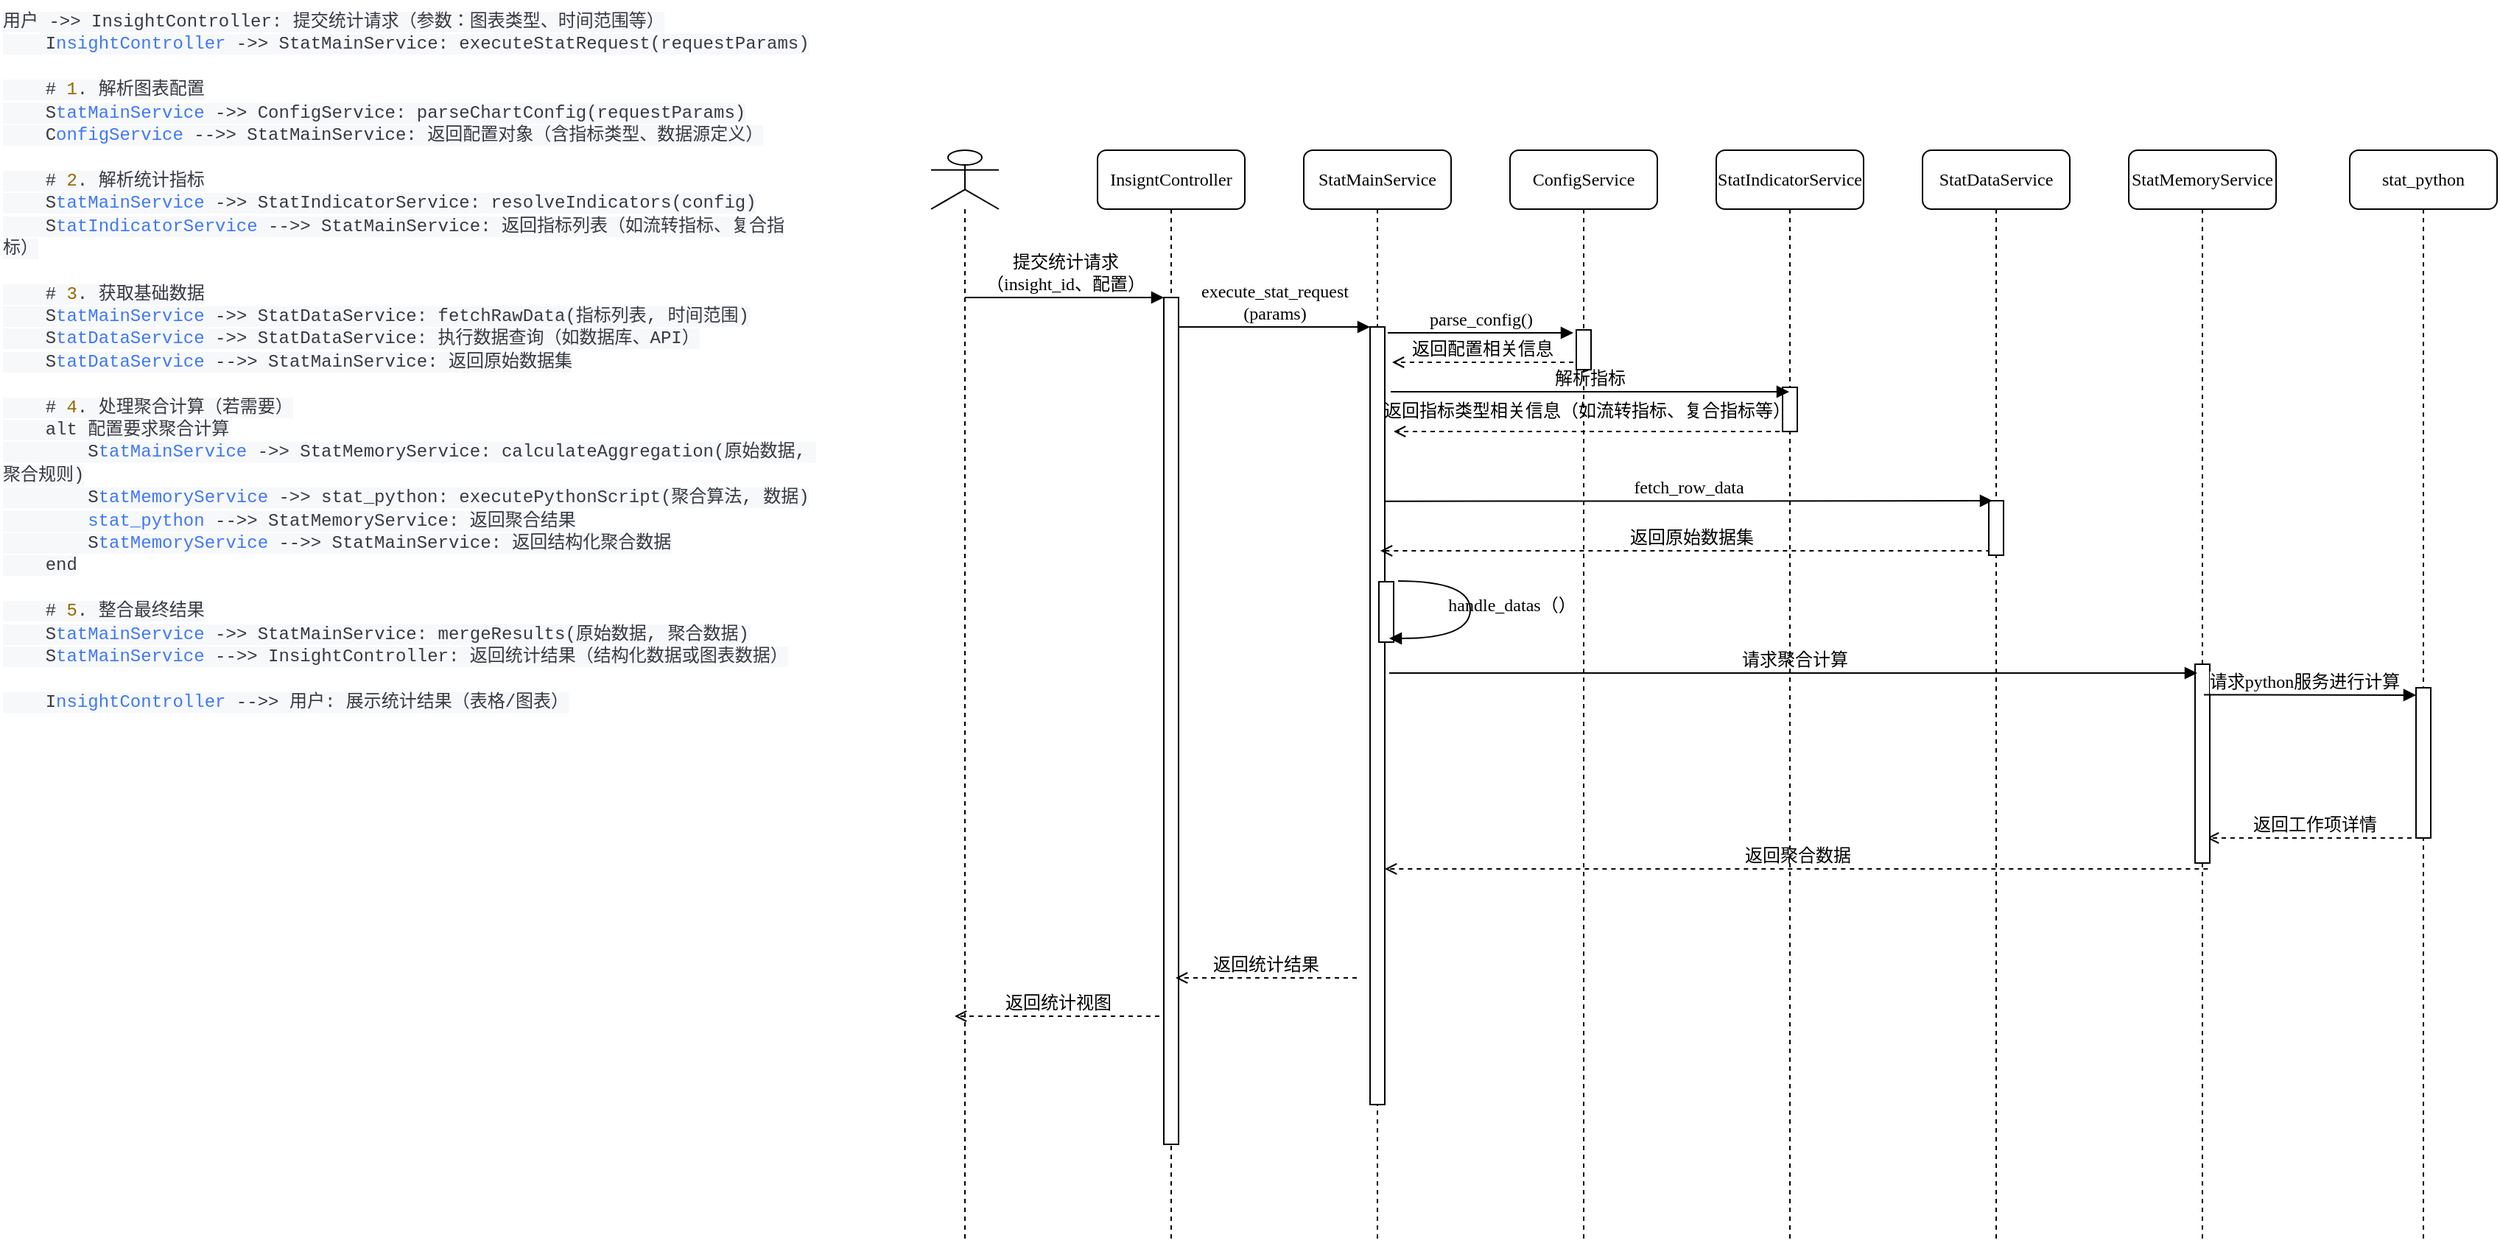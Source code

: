 <mxfile version="26.0.16">
  <diagram name="第 1 页" id="uHZ1VUq9_zvSqKTnjPbf">
    <mxGraphModel dx="2175" dy="1268" grid="0" gridSize="10" guides="1" tooltips="1" connect="1" arrows="1" fold="1" page="0" pageScale="1" pageWidth="827" pageHeight="1169" math="0" shadow="0">
      <root>
        <mxCell id="0" />
        <mxCell id="1" parent="0" />
        <mxCell id="-KiGtzHLehjaaCyr8mLI-1" value="InsigntController" style="shape=umlLifeline;perimeter=lifelinePerimeter;whiteSpace=wrap;html=1;container=1;collapsible=0;recursiveResize=0;outlineConnect=0;rounded=1;shadow=0;comic=0;labelBackgroundColor=none;strokeWidth=1;fontFamily=Verdana;fontSize=12;align=center;" vertex="1" parent="1">
          <mxGeometry x="260" y="80" width="100" height="740" as="geometry" />
        </mxCell>
        <mxCell id="-KiGtzHLehjaaCyr8mLI-2" value="" style="html=1;points=[];perimeter=orthogonalPerimeter;rounded=0;shadow=0;comic=0;labelBackgroundColor=none;strokeWidth=1;fontFamily=Verdana;fontSize=12;align=center;" vertex="1" parent="-KiGtzHLehjaaCyr8mLI-1">
          <mxGeometry x="45" y="100" width="10" height="575" as="geometry" />
        </mxCell>
        <mxCell id="-KiGtzHLehjaaCyr8mLI-41" value="返回统计视图" style="html=1;verticalAlign=bottom;endArrow=open;dashed=1;endSize=6;labelBackgroundColor=none;fontFamily=Verdana;fontSize=12;edgeStyle=elbowEdgeStyle;elbow=vertical;jumpSize=6;" edge="1" parent="-KiGtzHLehjaaCyr8mLI-1">
          <mxGeometry x="-0.002" relative="1" as="geometry">
            <mxPoint x="-97" y="588" as="targetPoint" />
            <Array as="points">
              <mxPoint x="-17" y="588" />
              <mxPoint x="13" y="588" />
            </Array>
            <mxPoint x="42" y="588" as="sourcePoint" />
            <mxPoint as="offset" />
          </mxGeometry>
        </mxCell>
        <mxCell id="-KiGtzHLehjaaCyr8mLI-42" value="返回统计结果" style="html=1;verticalAlign=bottom;endArrow=open;dashed=1;endSize=6;labelBackgroundColor=none;fontFamily=Verdana;fontSize=12;edgeStyle=elbowEdgeStyle;elbow=vertical;jumpSize=6;" edge="1" parent="-KiGtzHLehjaaCyr8mLI-1">
          <mxGeometry x="0.013" relative="1" as="geometry">
            <mxPoint x="53" y="562" as="targetPoint" />
            <Array as="points">
              <mxPoint x="133" y="562" />
              <mxPoint x="163" y="562" />
            </Array>
            <mxPoint x="176" y="562" as="sourcePoint" />
            <mxPoint as="offset" />
          </mxGeometry>
        </mxCell>
        <mxCell id="-KiGtzHLehjaaCyr8mLI-3" value="StatMainService" style="shape=umlLifeline;perimeter=lifelinePerimeter;whiteSpace=wrap;html=1;container=1;collapsible=0;recursiveResize=0;outlineConnect=0;rounded=1;shadow=0;comic=0;labelBackgroundColor=none;strokeWidth=1;fontFamily=Verdana;fontSize=12;align=center;" vertex="1" parent="1">
          <mxGeometry x="400" y="80" width="100" height="740" as="geometry" />
        </mxCell>
        <mxCell id="-KiGtzHLehjaaCyr8mLI-4" value="" style="html=1;points=[];perimeter=orthogonalPerimeter;rounded=0;shadow=0;comic=0;labelBackgroundColor=none;strokeWidth=1;fontFamily=Verdana;fontSize=12;align=center;" vertex="1" parent="-KiGtzHLehjaaCyr8mLI-3">
          <mxGeometry x="45" y="120" width="10" height="528" as="geometry" />
        </mxCell>
        <mxCell id="-KiGtzHLehjaaCyr8mLI-53" value="" style="html=1;points=[];perimeter=orthogonalPerimeter;rounded=0;shadow=0;comic=0;labelBackgroundColor=none;strokeWidth=1;fontFamily=Verdana;fontSize=12;align=center;" vertex="1" parent="-KiGtzHLehjaaCyr8mLI-3">
          <mxGeometry x="51" y="293" width="10" height="41" as="geometry" />
        </mxCell>
        <mxCell id="-KiGtzHLehjaaCyr8mLI-8" value="ConfigService" style="shape=umlLifeline;perimeter=lifelinePerimeter;whiteSpace=wrap;html=1;container=1;collapsible=0;recursiveResize=0;outlineConnect=0;rounded=1;shadow=0;comic=0;labelBackgroundColor=none;strokeWidth=1;fontFamily=Verdana;fontSize=12;align=center;" vertex="1" parent="1">
          <mxGeometry x="540" y="80" width="100" height="740" as="geometry" />
        </mxCell>
        <mxCell id="-KiGtzHLehjaaCyr8mLI-9" value="" style="html=1;points=[];perimeter=orthogonalPerimeter;rounded=0;shadow=0;comic=0;labelBackgroundColor=none;strokeWidth=1;fontFamily=Verdana;fontSize=12;align=center;" vertex="1" parent="-KiGtzHLehjaaCyr8mLI-8">
          <mxGeometry x="45" y="122" width="10" height="27" as="geometry" />
        </mxCell>
        <mxCell id="-KiGtzHLehjaaCyr8mLI-5" value="返回原始数据集" style="html=1;verticalAlign=bottom;endArrow=open;dashed=1;endSize=6;labelBackgroundColor=none;fontFamily=Verdana;fontSize=12;edgeStyle=elbowEdgeStyle;elbow=vertical;jumpSize=6;" edge="1" parent="-KiGtzHLehjaaCyr8mLI-8">
          <mxGeometry x="-0.002" relative="1" as="geometry">
            <mxPoint x="-87.996" y="272" as="targetPoint" />
            <Array as="points">
              <mxPoint x="147.68" y="272" />
              <mxPoint x="177.68" y="272" />
            </Array>
            <mxPoint x="332.18" y="272" as="sourcePoint" />
            <mxPoint as="offset" />
          </mxGeometry>
        </mxCell>
        <mxCell id="-KiGtzHLehjaaCyr8mLI-34" value="返回聚合数据" style="html=1;verticalAlign=bottom;endArrow=open;dashed=1;endSize=6;labelBackgroundColor=none;fontFamily=Verdana;fontSize=12;edgeStyle=elbowEdgeStyle;elbow=vertical;jumpSize=6;" edge="1" parent="-KiGtzHLehjaaCyr8mLI-8">
          <mxGeometry x="-0.002" relative="1" as="geometry">
            <mxPoint x="-84.996" y="488" as="targetPoint" />
            <Array as="points">
              <mxPoint x="288.68" y="488" />
              <mxPoint x="318.68" y="488" />
            </Array>
            <mxPoint x="473.68" y="488" as="sourcePoint" />
            <mxPoint as="offset" />
          </mxGeometry>
        </mxCell>
        <mxCell id="-KiGtzHLehjaaCyr8mLI-11" value="StatIndicatorService" style="shape=umlLifeline;perimeter=lifelinePerimeter;whiteSpace=wrap;html=1;container=1;collapsible=0;recursiveResize=0;outlineConnect=0;rounded=1;shadow=0;comic=0;labelBackgroundColor=none;strokeWidth=1;fontFamily=Verdana;fontSize=12;align=center;" vertex="1" parent="1">
          <mxGeometry x="680" y="80" width="100" height="740" as="geometry" />
        </mxCell>
        <mxCell id="-KiGtzHLehjaaCyr8mLI-28" value="" style="html=1;points=[];perimeter=orthogonalPerimeter;rounded=0;shadow=0;comic=0;labelBackgroundColor=none;strokeWidth=1;fontFamily=Verdana;fontSize=12;align=center;" vertex="1" parent="-KiGtzHLehjaaCyr8mLI-11">
          <mxGeometry x="45" y="161" width="10" height="30" as="geometry" />
        </mxCell>
        <mxCell id="-KiGtzHLehjaaCyr8mLI-17" value="StatDataService" style="shape=umlLifeline;perimeter=lifelinePerimeter;whiteSpace=wrap;html=1;container=1;collapsible=0;recursiveResize=0;outlineConnect=0;rounded=1;shadow=0;comic=0;labelBackgroundColor=none;strokeWidth=1;fontFamily=Verdana;fontSize=12;align=center;" vertex="1" parent="1">
          <mxGeometry x="820" y="80" width="100" height="740" as="geometry" />
        </mxCell>
        <mxCell id="-KiGtzHLehjaaCyr8mLI-19" value="" style="html=1;points=[];perimeter=orthogonalPerimeter;rounded=0;shadow=0;comic=0;labelBackgroundColor=none;strokeWidth=1;fontFamily=Verdana;fontSize=12;align=center;" vertex="1" parent="-KiGtzHLehjaaCyr8mLI-17">
          <mxGeometry x="45" y="238" width="10" height="37" as="geometry" />
        </mxCell>
        <mxCell id="-KiGtzHLehjaaCyr8mLI-21" value="StatMemoryService" style="shape=umlLifeline;perimeter=lifelinePerimeter;whiteSpace=wrap;html=1;container=1;collapsible=0;recursiveResize=0;outlineConnect=0;rounded=1;shadow=0;comic=0;labelBackgroundColor=none;strokeWidth=1;fontFamily=Verdana;fontSize=12;align=center;" vertex="1" parent="1">
          <mxGeometry x="960" y="80" width="100" height="740" as="geometry" />
        </mxCell>
        <mxCell id="-KiGtzHLehjaaCyr8mLI-55" value="返回工作项详情" style="html=1;verticalAlign=bottom;endArrow=open;dashed=1;endSize=6;labelBackgroundColor=none;fontFamily=Verdana;fontSize=12;edgeStyle=elbowEdgeStyle;elbow=vertical;jumpSize=6;" edge="1" parent="-KiGtzHLehjaaCyr8mLI-21">
          <mxGeometry x="-0.002" relative="1" as="geometry">
            <mxPoint x="53" y="467" as="targetPoint" />
            <Array as="points">
              <mxPoint x="166" y="467" />
              <mxPoint x="196" y="467" />
            </Array>
            <mxPoint x="198" y="467" as="sourcePoint" />
            <mxPoint as="offset" />
          </mxGeometry>
        </mxCell>
        <mxCell id="-KiGtzHLehjaaCyr8mLI-61" value="" style="html=1;points=[];perimeter=orthogonalPerimeter;rounded=0;shadow=0;comic=0;labelBackgroundColor=none;strokeWidth=1;fontFamily=Verdana;fontSize=12;align=center;" vertex="1" parent="-KiGtzHLehjaaCyr8mLI-21">
          <mxGeometry x="45" y="349" width="10" height="135" as="geometry" />
        </mxCell>
        <mxCell id="-KiGtzHLehjaaCyr8mLI-24" value="提交统计请求&lt;div&gt;（insight_id、配置）&lt;/div&gt;" style="html=1;verticalAlign=bottom;endArrow=block;entryX=0;entryY=0;labelBackgroundColor=none;fontFamily=Verdana;fontSize=12;edgeStyle=elbowEdgeStyle;elbow=vertical;" edge="1" parent="1" source="-KiGtzHLehjaaCyr8mLI-31" target="-KiGtzHLehjaaCyr8mLI-2">
          <mxGeometry x="0.011" relative="1" as="geometry">
            <mxPoint x="150" y="180" as="sourcePoint" />
            <mxPoint as="offset" />
          </mxGeometry>
        </mxCell>
        <mxCell id="-KiGtzHLehjaaCyr8mLI-25" value="execute_stat_request&lt;div&gt;(params)&lt;/div&gt;" style="html=1;verticalAlign=bottom;endArrow=block;entryX=0;entryY=0;labelBackgroundColor=none;fontFamily=Verdana;fontSize=12;edgeStyle=elbowEdgeStyle;elbow=vertical;" edge="1" parent="1" source="-KiGtzHLehjaaCyr8mLI-2" target="-KiGtzHLehjaaCyr8mLI-4">
          <mxGeometry x="-0.002" relative="1" as="geometry">
            <mxPoint x="370" y="200" as="sourcePoint" />
            <mxPoint as="offset" />
          </mxGeometry>
        </mxCell>
        <mxCell id="-KiGtzHLehjaaCyr8mLI-26" value="stat_python" style="shape=umlLifeline;perimeter=lifelinePerimeter;whiteSpace=wrap;html=1;container=1;collapsible=0;recursiveResize=0;outlineConnect=0;rounded=1;shadow=0;comic=0;labelBackgroundColor=none;strokeWidth=1;fontFamily=Verdana;fontSize=12;align=center;" vertex="1" parent="1">
          <mxGeometry x="1110" y="80" width="100" height="740" as="geometry" />
        </mxCell>
        <mxCell id="-KiGtzHLehjaaCyr8mLI-31" value="" style="shape=umlLifeline;perimeter=lifelinePerimeter;whiteSpace=wrap;html=1;container=1;dropTarget=0;collapsible=0;recursiveResize=0;outlineConnect=0;portConstraint=eastwest;newEdgeStyle={&quot;curved&quot;:0,&quot;rounded&quot;:0};participant=umlActor;" vertex="1" parent="1">
          <mxGeometry x="147" y="80" width="46" height="740" as="geometry" />
        </mxCell>
        <mxCell id="-KiGtzHLehjaaCyr8mLI-35" value="parse_config()" style="html=1;verticalAlign=bottom;endArrow=block;labelBackgroundColor=none;fontFamily=Verdana;fontSize=12;edgeStyle=elbowEdgeStyle;elbow=vertical;" edge="1" parent="1">
          <mxGeometry x="-0.0" relative="1" as="geometry">
            <mxPoint x="457" y="204" as="sourcePoint" />
            <mxPoint x="583" y="204" as="targetPoint" />
            <mxPoint as="offset" />
          </mxGeometry>
        </mxCell>
        <mxCell id="-KiGtzHLehjaaCyr8mLI-37" value="返回指标类型相关信息（如流转指标、复合指标等）" style="html=1;verticalAlign=bottom;endArrow=open;dashed=1;endSize=6;labelBackgroundColor=none;fontFamily=Verdana;fontSize=12;edgeStyle=elbowEdgeStyle;elbow=vertical;jumpSize=6;" edge="1" parent="1">
          <mxGeometry x="0.002" y="-5" relative="1" as="geometry">
            <mxPoint x="461" y="271" as="targetPoint" />
            <Array as="points">
              <mxPoint x="658" y="271" />
              <mxPoint x="688" y="271" />
            </Array>
            <mxPoint x="723" y="271" as="sourcePoint" />
            <mxPoint as="offset" />
          </mxGeometry>
        </mxCell>
        <mxCell id="-KiGtzHLehjaaCyr8mLI-38" value="返回配置相关信息" style="html=1;verticalAlign=bottom;endArrow=open;dashed=1;endSize=6;labelBackgroundColor=none;fontFamily=Verdana;fontSize=12;edgeStyle=elbowEdgeStyle;elbow=vertical;jumpSize=6;" edge="1" parent="1">
          <mxGeometry x="0.013" relative="1" as="geometry">
            <mxPoint x="460" y="224" as="targetPoint" />
            <Array as="points">
              <mxPoint x="540" y="224" />
              <mxPoint x="570" y="224" />
            </Array>
            <mxPoint x="583" y="224" as="sourcePoint" />
            <mxPoint as="offset" />
          </mxGeometry>
        </mxCell>
        <mxCell id="-KiGtzHLehjaaCyr8mLI-48" value="&lt;font&gt;&lt;span style=&quot;color: rgb(56, 58, 66); font-family: ui-monospace, SFMono-Regular, &amp;quot;SF Mono&amp;quot;, Menlo, Consolas, &amp;quot;Liberation Mono&amp;quot;, monospace; font-style: normal; font-variant-ligatures: normal; font-variant-caps: normal; font-weight: 400; letter-spacing: normal; orphans: 2; text-align: start; text-indent: 0px; text-transform: none; widows: 2; word-spacing: 0px; -webkit-text-stroke-width: 0px; white-space: pre-wrap; background-color: rgb(246, 248, 250); text-decoration-thickness: initial; text-decoration-style: initial; text-decoration-color: initial; float: none; display: inline !important;&quot;&gt;用户 -&amp;gt;&amp;gt; InsightController: 提交统计请求（参数：图表类型、时间范围等）&lt;br&gt;    I&lt;/span&gt;&lt;span class=&quot;hljs-function&quot; style=&quot;box-sizing: border-box; font-family: ui-monospace, SFMono-Regular, &amp;quot;SF Mono&amp;quot;, Menlo, Consolas, &amp;quot;Liberation Mono&amp;quot;, monospace; color: rgb(56, 58, 66); font-style: normal; font-variant-ligatures: normal; font-variant-caps: normal; font-weight: 400; letter-spacing: normal; orphans: 2; text-align: start; text-indent: 0px; text-transform: none; widows: 2; word-spacing: 0px; -webkit-text-stroke-width: 0px; white-space: pre-wrap; background-color: rgb(246, 248, 250); text-decoration-thickness: initial; text-decoration-style: initial; text-decoration-color: initial;&quot;&gt;&lt;span class=&quot;hljs-title&quot; style=&quot;box-sizing: border-box; font-family: inherit; color: rgb(64, 120, 242);&quot;&gt;nsightController&lt;/span&gt; -&amp;gt;&lt;/span&gt;&lt;span style=&quot;color: rgb(56, 58, 66); font-family: ui-monospace, SFMono-Regular, &amp;quot;SF Mono&amp;quot;, Menlo, Consolas, &amp;quot;Liberation Mono&amp;quot;, monospace; font-style: normal; font-variant-ligatures: normal; font-variant-caps: normal; font-weight: 400; letter-spacing: normal; orphans: 2; text-align: start; text-indent: 0px; text-transform: none; widows: 2; word-spacing: 0px; -webkit-text-stroke-width: 0px; white-space: pre-wrap; background-color: rgb(246, 248, 250); text-decoration-thickness: initial; text-decoration-style: initial; text-decoration-color: initial; float: none; display: inline !important;&quot;&gt;&amp;gt; StatMainService: executeStatRequest(requestParams)&lt;br&gt;&lt;br&gt;    # &lt;/span&gt;&lt;span class=&quot;hljs-number&quot; style=&quot;box-sizing: border-box; font-family: ui-monospace, SFMono-Regular, &amp;quot;SF Mono&amp;quot;, Menlo, Consolas, &amp;quot;Liberation Mono&amp;quot;, monospace; color: rgb(152, 104, 1); font-style: normal; font-variant-ligatures: normal; font-variant-caps: normal; font-weight: 400; letter-spacing: normal; orphans: 2; text-align: start; text-indent: 0px; text-transform: none; widows: 2; word-spacing: 0px; -webkit-text-stroke-width: 0px; white-space: pre-wrap; background-color: rgb(246, 248, 250); text-decoration-thickness: initial; text-decoration-style: initial; text-decoration-color: initial;&quot;&gt;1&lt;/span&gt;&lt;span style=&quot;color: rgb(56, 58, 66); font-family: ui-monospace, SFMono-Regular, &amp;quot;SF Mono&amp;quot;, Menlo, Consolas, &amp;quot;Liberation Mono&amp;quot;, monospace; font-style: normal; font-variant-ligatures: normal; font-variant-caps: normal; font-weight: 400; letter-spacing: normal; orphans: 2; text-align: start; text-indent: 0px; text-transform: none; widows: 2; word-spacing: 0px; -webkit-text-stroke-width: 0px; white-space: pre-wrap; background-color: rgb(246, 248, 250); text-decoration-thickness: initial; text-decoration-style: initial; text-decoration-color: initial; float: none; display: inline !important;&quot;&gt;. 解析图表配置&lt;br&gt;    S&lt;/span&gt;&lt;span class=&quot;hljs-function&quot; style=&quot;box-sizing: border-box; font-family: ui-monospace, SFMono-Regular, &amp;quot;SF Mono&amp;quot;, Menlo, Consolas, &amp;quot;Liberation Mono&amp;quot;, monospace; color: rgb(56, 58, 66); font-style: normal; font-variant-ligatures: normal; font-variant-caps: normal; font-weight: 400; letter-spacing: normal; orphans: 2; text-align: start; text-indent: 0px; text-transform: none; widows: 2; word-spacing: 0px; -webkit-text-stroke-width: 0px; white-space: pre-wrap; background-color: rgb(246, 248, 250); text-decoration-thickness: initial; text-decoration-style: initial; text-decoration-color: initial;&quot;&gt;&lt;span class=&quot;hljs-title&quot; style=&quot;box-sizing: border-box; font-family: inherit; color: rgb(64, 120, 242);&quot;&gt;tatMainService&lt;/span&gt; -&amp;gt;&lt;/span&gt;&lt;span style=&quot;color: rgb(56, 58, 66); font-family: ui-monospace, SFMono-Regular, &amp;quot;SF Mono&amp;quot;, Menlo, Consolas, &amp;quot;Liberation Mono&amp;quot;, monospace; font-style: normal; font-variant-ligatures: normal; font-variant-caps: normal; font-weight: 400; letter-spacing: normal; orphans: 2; text-align: start; text-indent: 0px; text-transform: none; widows: 2; word-spacing: 0px; -webkit-text-stroke-width: 0px; white-space: pre-wrap; background-color: rgb(246, 248, 250); text-decoration-thickness: initial; text-decoration-style: initial; text-decoration-color: initial; float: none; display: inline !important;&quot;&gt;&amp;gt; ConfigService: parseChartConfig(requestParams)&lt;br&gt;    C&lt;/span&gt;&lt;span class=&quot;hljs-function&quot; style=&quot;box-sizing: border-box; font-family: ui-monospace, SFMono-Regular, &amp;quot;SF Mono&amp;quot;, Menlo, Consolas, &amp;quot;Liberation Mono&amp;quot;, monospace; color: rgb(56, 58, 66); font-style: normal; font-variant-ligatures: normal; font-variant-caps: normal; font-weight: 400; letter-spacing: normal; orphans: 2; text-align: start; text-indent: 0px; text-transform: none; widows: 2; word-spacing: 0px; -webkit-text-stroke-width: 0px; white-space: pre-wrap; background-color: rgb(246, 248, 250); text-decoration-thickness: initial; text-decoration-style: initial; text-decoration-color: initial;&quot;&gt;&lt;span class=&quot;hljs-title&quot; style=&quot;box-sizing: border-box; font-family: inherit; color: rgb(64, 120, 242);&quot;&gt;onfigService&lt;/span&gt; --&amp;gt;&lt;/span&gt;&lt;span style=&quot;color: rgb(56, 58, 66); font-family: ui-monospace, SFMono-Regular, &amp;quot;SF Mono&amp;quot;, Menlo, Consolas, &amp;quot;Liberation Mono&amp;quot;, monospace; font-style: normal; font-variant-ligatures: normal; font-variant-caps: normal; font-weight: 400; letter-spacing: normal; orphans: 2; text-align: start; text-indent: 0px; text-transform: none; widows: 2; word-spacing: 0px; -webkit-text-stroke-width: 0px; white-space: pre-wrap; background-color: rgb(246, 248, 250); text-decoration-thickness: initial; text-decoration-style: initial; text-decoration-color: initial; float: none; display: inline !important;&quot;&gt;&amp;gt; StatMainService: 返回配置对象（含指标类型、数据源定义）&lt;br&gt;&lt;br&gt;    # &lt;/span&gt;&lt;span class=&quot;hljs-number&quot; style=&quot;box-sizing: border-box; font-family: ui-monospace, SFMono-Regular, &amp;quot;SF Mono&amp;quot;, Menlo, Consolas, &amp;quot;Liberation Mono&amp;quot;, monospace; color: rgb(152, 104, 1); font-style: normal; font-variant-ligatures: normal; font-variant-caps: normal; font-weight: 400; letter-spacing: normal; orphans: 2; text-align: start; text-indent: 0px; text-transform: none; widows: 2; word-spacing: 0px; -webkit-text-stroke-width: 0px; white-space: pre-wrap; background-color: rgb(246, 248, 250); text-decoration-thickness: initial; text-decoration-style: initial; text-decoration-color: initial;&quot;&gt;2&lt;/span&gt;&lt;span style=&quot;color: rgb(56, 58, 66); font-family: ui-monospace, SFMono-Regular, &amp;quot;SF Mono&amp;quot;, Menlo, Consolas, &amp;quot;Liberation Mono&amp;quot;, monospace; font-style: normal; font-variant-ligatures: normal; font-variant-caps: normal; font-weight: 400; letter-spacing: normal; orphans: 2; text-align: start; text-indent: 0px; text-transform: none; widows: 2; word-spacing: 0px; -webkit-text-stroke-width: 0px; white-space: pre-wrap; background-color: rgb(246, 248, 250); text-decoration-thickness: initial; text-decoration-style: initial; text-decoration-color: initial; float: none; display: inline !important;&quot;&gt;. 解析统计指标&lt;br&gt;    S&lt;/span&gt;&lt;span class=&quot;hljs-function&quot; style=&quot;box-sizing: border-box; font-family: ui-monospace, SFMono-Regular, &amp;quot;SF Mono&amp;quot;, Menlo, Consolas, &amp;quot;Liberation Mono&amp;quot;, monospace; color: rgb(56, 58, 66); font-style: normal; font-variant-ligatures: normal; font-variant-caps: normal; font-weight: 400; letter-spacing: normal; orphans: 2; text-align: start; text-indent: 0px; text-transform: none; widows: 2; word-spacing: 0px; -webkit-text-stroke-width: 0px; white-space: pre-wrap; background-color: rgb(246, 248, 250); text-decoration-thickness: initial; text-decoration-style: initial; text-decoration-color: initial;&quot;&gt;&lt;span class=&quot;hljs-title&quot; style=&quot;box-sizing: border-box; font-family: inherit; color: rgb(64, 120, 242);&quot;&gt;tatMainService&lt;/span&gt; -&amp;gt;&lt;/span&gt;&lt;span style=&quot;color: rgb(56, 58, 66); font-family: ui-monospace, SFMono-Regular, &amp;quot;SF Mono&amp;quot;, Menlo, Consolas, &amp;quot;Liberation Mono&amp;quot;, monospace; font-style: normal; font-variant-ligatures: normal; font-variant-caps: normal; font-weight: 400; letter-spacing: normal; orphans: 2; text-align: start; text-indent: 0px; text-transform: none; widows: 2; word-spacing: 0px; -webkit-text-stroke-width: 0px; white-space: pre-wrap; background-color: rgb(246, 248, 250); text-decoration-thickness: initial; text-decoration-style: initial; text-decoration-color: initial; float: none; display: inline !important;&quot;&gt;&amp;gt; StatIndicatorService: resolveIndicators(config)&lt;br&gt;    S&lt;/span&gt;&lt;span class=&quot;hljs-function&quot; style=&quot;box-sizing: border-box; font-family: ui-monospace, SFMono-Regular, &amp;quot;SF Mono&amp;quot;, Menlo, Consolas, &amp;quot;Liberation Mono&amp;quot;, monospace; color: rgb(56, 58, 66); font-style: normal; font-variant-ligatures: normal; font-variant-caps: normal; font-weight: 400; letter-spacing: normal; orphans: 2; text-align: start; text-indent: 0px; text-transform: none; widows: 2; word-spacing: 0px; -webkit-text-stroke-width: 0px; white-space: pre-wrap; background-color: rgb(246, 248, 250); text-decoration-thickness: initial; text-decoration-style: initial; text-decoration-color: initial;&quot;&gt;&lt;span class=&quot;hljs-title&quot; style=&quot;box-sizing: border-box; font-family: inherit; color: rgb(64, 120, 242);&quot;&gt;tatIndicatorService&lt;/span&gt; --&amp;gt;&lt;/span&gt;&lt;span style=&quot;color: rgb(56, 58, 66); font-family: ui-monospace, SFMono-Regular, &amp;quot;SF Mono&amp;quot;, Menlo, Consolas, &amp;quot;Liberation Mono&amp;quot;, monospace; font-style: normal; font-variant-ligatures: normal; font-variant-caps: normal; font-weight: 400; letter-spacing: normal; orphans: 2; text-align: start; text-indent: 0px; text-transform: none; widows: 2; word-spacing: 0px; -webkit-text-stroke-width: 0px; white-space: pre-wrap; background-color: rgb(246, 248, 250); text-decoration-thickness: initial; text-decoration-style: initial; text-decoration-color: initial; float: none; display: inline !important;&quot;&gt;&amp;gt; StatMainService: 返回指标列表（如流转指标、复合指标）&lt;br&gt;&lt;br&gt;    # &lt;/span&gt;&lt;span class=&quot;hljs-number&quot; style=&quot;box-sizing: border-box; font-family: ui-monospace, SFMono-Regular, &amp;quot;SF Mono&amp;quot;, Menlo, Consolas, &amp;quot;Liberation Mono&amp;quot;, monospace; color: rgb(152, 104, 1); font-style: normal; font-variant-ligatures: normal; font-variant-caps: normal; font-weight: 400; letter-spacing: normal; orphans: 2; text-align: start; text-indent: 0px; text-transform: none; widows: 2; word-spacing: 0px; -webkit-text-stroke-width: 0px; white-space: pre-wrap; background-color: rgb(246, 248, 250); text-decoration-thickness: initial; text-decoration-style: initial; text-decoration-color: initial;&quot;&gt;3&lt;/span&gt;&lt;span style=&quot;color: rgb(56, 58, 66); font-family: ui-monospace, SFMono-Regular, &amp;quot;SF Mono&amp;quot;, Menlo, Consolas, &amp;quot;Liberation Mono&amp;quot;, monospace; font-style: normal; font-variant-ligatures: normal; font-variant-caps: normal; font-weight: 400; letter-spacing: normal; orphans: 2; text-align: start; text-indent: 0px; text-transform: none; widows: 2; word-spacing: 0px; -webkit-text-stroke-width: 0px; white-space: pre-wrap; background-color: rgb(246, 248, 250); text-decoration-thickness: initial; text-decoration-style: initial; text-decoration-color: initial; float: none; display: inline !important;&quot;&gt;. 获取基础数据&lt;br&gt;    S&lt;/span&gt;&lt;span class=&quot;hljs-function&quot; style=&quot;box-sizing: border-box; font-family: ui-monospace, SFMono-Regular, &amp;quot;SF Mono&amp;quot;, Menlo, Consolas, &amp;quot;Liberation Mono&amp;quot;, monospace; color: rgb(56, 58, 66); font-style: normal; font-variant-ligatures: normal; font-variant-caps: normal; font-weight: 400; letter-spacing: normal; orphans: 2; text-align: start; text-indent: 0px; text-transform: none; widows: 2; word-spacing: 0px; -webkit-text-stroke-width: 0px; white-space: pre-wrap; background-color: rgb(246, 248, 250); text-decoration-thickness: initial; text-decoration-style: initial; text-decoration-color: initial;&quot;&gt;&lt;span class=&quot;hljs-title&quot; style=&quot;box-sizing: border-box; font-family: inherit; color: rgb(64, 120, 242);&quot;&gt;tatMainService&lt;/span&gt; -&amp;gt;&lt;/span&gt;&lt;span style=&quot;color: rgb(56, 58, 66); font-family: ui-monospace, SFMono-Regular, &amp;quot;SF Mono&amp;quot;, Menlo, Consolas, &amp;quot;Liberation Mono&amp;quot;, monospace; font-style: normal; font-variant-ligatures: normal; font-variant-caps: normal; font-weight: 400; letter-spacing: normal; orphans: 2; text-align: start; text-indent: 0px; text-transform: none; widows: 2; word-spacing: 0px; -webkit-text-stroke-width: 0px; white-space: pre-wrap; background-color: rgb(246, 248, 250); text-decoration-thickness: initial; text-decoration-style: initial; text-decoration-color: initial; float: none; display: inline !important;&quot;&gt;&amp;gt; StatDataService: fetchRawData(指标列表, 时间范围)&lt;br&gt;    S&lt;/span&gt;&lt;span class=&quot;hljs-function&quot; style=&quot;box-sizing: border-box; font-family: ui-monospace, SFMono-Regular, &amp;quot;SF Mono&amp;quot;, Menlo, Consolas, &amp;quot;Liberation Mono&amp;quot;, monospace; color: rgb(56, 58, 66); font-style: normal; font-variant-ligatures: normal; font-variant-caps: normal; font-weight: 400; letter-spacing: normal; orphans: 2; text-align: start; text-indent: 0px; text-transform: none; widows: 2; word-spacing: 0px; -webkit-text-stroke-width: 0px; white-space: pre-wrap; background-color: rgb(246, 248, 250); text-decoration-thickness: initial; text-decoration-style: initial; text-decoration-color: initial;&quot;&gt;&lt;span class=&quot;hljs-title&quot; style=&quot;box-sizing: border-box; font-family: inherit; color: rgb(64, 120, 242);&quot;&gt;tatDataService&lt;/span&gt; -&amp;gt;&lt;/span&gt;&lt;span style=&quot;color: rgb(56, 58, 66); font-family: ui-monospace, SFMono-Regular, &amp;quot;SF Mono&amp;quot;, Menlo, Consolas, &amp;quot;Liberation Mono&amp;quot;, monospace; font-style: normal; font-variant-ligatures: normal; font-variant-caps: normal; font-weight: 400; letter-spacing: normal; orphans: 2; text-align: start; text-indent: 0px; text-transform: none; widows: 2; word-spacing: 0px; -webkit-text-stroke-width: 0px; white-space: pre-wrap; background-color: rgb(246, 248, 250); text-decoration-thickness: initial; text-decoration-style: initial; text-decoration-color: initial; float: none; display: inline !important;&quot;&gt;&amp;gt; StatDataService: 执行数据查询（如数据库、API）&lt;br&gt;    S&lt;/span&gt;&lt;span class=&quot;hljs-function&quot; style=&quot;box-sizing: border-box; font-family: ui-monospace, SFMono-Regular, &amp;quot;SF Mono&amp;quot;, Menlo, Consolas, &amp;quot;Liberation Mono&amp;quot;, monospace; color: rgb(56, 58, 66); font-style: normal; font-variant-ligatures: normal; font-variant-caps: normal; font-weight: 400; letter-spacing: normal; orphans: 2; text-align: start; text-indent: 0px; text-transform: none; widows: 2; word-spacing: 0px; -webkit-text-stroke-width: 0px; white-space: pre-wrap; background-color: rgb(246, 248, 250); text-decoration-thickness: initial; text-decoration-style: initial; text-decoration-color: initial;&quot;&gt;&lt;span class=&quot;hljs-title&quot; style=&quot;box-sizing: border-box; font-family: inherit; color: rgb(64, 120, 242);&quot;&gt;tatDataService&lt;/span&gt; --&amp;gt;&lt;/span&gt;&lt;span style=&quot;color: rgb(56, 58, 66); font-family: ui-monospace, SFMono-Regular, &amp;quot;SF Mono&amp;quot;, Menlo, Consolas, &amp;quot;Liberation Mono&amp;quot;, monospace; font-style: normal; font-variant-ligatures: normal; font-variant-caps: normal; font-weight: 400; letter-spacing: normal; orphans: 2; text-align: start; text-indent: 0px; text-transform: none; widows: 2; word-spacing: 0px; -webkit-text-stroke-width: 0px; white-space: pre-wrap; background-color: rgb(246, 248, 250); text-decoration-thickness: initial; text-decoration-style: initial; text-decoration-color: initial; float: none; display: inline !important;&quot;&gt;&amp;gt; StatMainService: 返回原始数据集&lt;br&gt;&lt;br&gt;    # &lt;/span&gt;&lt;span class=&quot;hljs-number&quot; style=&quot;box-sizing: border-box; font-family: ui-monospace, SFMono-Regular, &amp;quot;SF Mono&amp;quot;, Menlo, Consolas, &amp;quot;Liberation Mono&amp;quot;, monospace; color: rgb(152, 104, 1); font-style: normal; font-variant-ligatures: normal; font-variant-caps: normal; font-weight: 400; letter-spacing: normal; orphans: 2; text-align: start; text-indent: 0px; text-transform: none; widows: 2; word-spacing: 0px; -webkit-text-stroke-width: 0px; white-space: pre-wrap; background-color: rgb(246, 248, 250); text-decoration-thickness: initial; text-decoration-style: initial; text-decoration-color: initial;&quot;&gt;4&lt;/span&gt;&lt;span style=&quot;color: rgb(56, 58, 66); font-family: ui-monospace, SFMono-Regular, &amp;quot;SF Mono&amp;quot;, Menlo, Consolas, &amp;quot;Liberation Mono&amp;quot;, monospace; font-style: normal; font-variant-ligatures: normal; font-variant-caps: normal; font-weight: 400; letter-spacing: normal; orphans: 2; text-align: start; text-indent: 0px; text-transform: none; widows: 2; word-spacing: 0px; -webkit-text-stroke-width: 0px; white-space: pre-wrap; background-color: rgb(246, 248, 250); text-decoration-thickness: initial; text-decoration-style: initial; text-decoration-color: initial; float: none; display: inline !important;&quot;&gt;. 处理聚合计算（若需要）&lt;br&gt;    alt 配置要求聚合计算&lt;br&gt;        S&lt;/span&gt;&lt;span class=&quot;hljs-function&quot; style=&quot;box-sizing: border-box; font-family: ui-monospace, SFMono-Regular, &amp;quot;SF Mono&amp;quot;, Menlo, Consolas, &amp;quot;Liberation Mono&amp;quot;, monospace; color: rgb(56, 58, 66); font-style: normal; font-variant-ligatures: normal; font-variant-caps: normal; font-weight: 400; letter-spacing: normal; orphans: 2; text-align: start; text-indent: 0px; text-transform: none; widows: 2; word-spacing: 0px; -webkit-text-stroke-width: 0px; white-space: pre-wrap; background-color: rgb(246, 248, 250); text-decoration-thickness: initial; text-decoration-style: initial; text-decoration-color: initial;&quot;&gt;&lt;span class=&quot;hljs-title&quot; style=&quot;box-sizing: border-box; font-family: inherit; color: rgb(64, 120, 242);&quot;&gt;tatMainService&lt;/span&gt; -&amp;gt;&lt;/span&gt;&lt;span style=&quot;color: rgb(56, 58, 66); font-family: ui-monospace, SFMono-Regular, &amp;quot;SF Mono&amp;quot;, Menlo, Consolas, &amp;quot;Liberation Mono&amp;quot;, monospace; font-style: normal; font-variant-ligatures: normal; font-variant-caps: normal; font-weight: 400; letter-spacing: normal; orphans: 2; text-align: start; text-indent: 0px; text-transform: none; widows: 2; word-spacing: 0px; -webkit-text-stroke-width: 0px; white-space: pre-wrap; background-color: rgb(246, 248, 250); text-decoration-thickness: initial; text-decoration-style: initial; text-decoration-color: initial; float: none; display: inline !important;&quot;&gt;&amp;gt; StatMemoryService: calculateAggregation(原始数据, 聚合规则)&lt;br&gt;        S&lt;/span&gt;&lt;span class=&quot;hljs-function&quot; style=&quot;box-sizing: border-box; font-family: ui-monospace, SFMono-Regular, &amp;quot;SF Mono&amp;quot;, Menlo, Consolas, &amp;quot;Liberation Mono&amp;quot;, monospace; color: rgb(56, 58, 66); font-style: normal; font-variant-ligatures: normal; font-variant-caps: normal; font-weight: 400; letter-spacing: normal; orphans: 2; text-align: start; text-indent: 0px; text-transform: none; widows: 2; word-spacing: 0px; -webkit-text-stroke-width: 0px; white-space: pre-wrap; background-color: rgb(246, 248, 250); text-decoration-thickness: initial; text-decoration-style: initial; text-decoration-color: initial;&quot;&gt;&lt;span class=&quot;hljs-title&quot; style=&quot;box-sizing: border-box; font-family: inherit; color: rgb(64, 120, 242);&quot;&gt;tatMemoryService&lt;/span&gt; -&amp;gt;&lt;/span&gt;&lt;span style=&quot;color: rgb(56, 58, 66); font-family: ui-monospace, SFMono-Regular, &amp;quot;SF Mono&amp;quot;, Menlo, Consolas, &amp;quot;Liberation Mono&amp;quot;, monospace; font-style: normal; font-variant-ligatures: normal; font-variant-caps: normal; font-weight: 400; letter-spacing: normal; orphans: 2; text-align: start; text-indent: 0px; text-transform: none; widows: 2; word-spacing: 0px; -webkit-text-stroke-width: 0px; white-space: pre-wrap; background-color: rgb(246, 248, 250); text-decoration-thickness: initial; text-decoration-style: initial; text-decoration-color: initial; float: none; display: inline !important;&quot;&gt;&amp;gt; stat_python: executePythonScript(聚合算法, 数据)&lt;br&gt;        &lt;/span&gt;&lt;span class=&quot;hljs-function&quot; style=&quot;box-sizing: border-box; font-family: ui-monospace, SFMono-Regular, &amp;quot;SF Mono&amp;quot;, Menlo, Consolas, &amp;quot;Liberation Mono&amp;quot;, monospace; color: rgb(56, 58, 66); font-style: normal; font-variant-ligatures: normal; font-variant-caps: normal; font-weight: 400; letter-spacing: normal; orphans: 2; text-align: start; text-indent: 0px; text-transform: none; widows: 2; word-spacing: 0px; -webkit-text-stroke-width: 0px; white-space: pre-wrap; background-color: rgb(246, 248, 250); text-decoration-thickness: initial; text-decoration-style: initial; text-decoration-color: initial;&quot;&gt;&lt;span class=&quot;hljs-title&quot; style=&quot;box-sizing: border-box; font-family: inherit; color: rgb(64, 120, 242);&quot;&gt;stat_python&lt;/span&gt; --&amp;gt;&lt;/span&gt;&lt;span style=&quot;color: rgb(56, 58, 66); font-family: ui-monospace, SFMono-Regular, &amp;quot;SF Mono&amp;quot;, Menlo, Consolas, &amp;quot;Liberation Mono&amp;quot;, monospace; font-style: normal; font-variant-ligatures: normal; font-variant-caps: normal; font-weight: 400; letter-spacing: normal; orphans: 2; text-align: start; text-indent: 0px; text-transform: none; widows: 2; word-spacing: 0px; -webkit-text-stroke-width: 0px; white-space: pre-wrap; background-color: rgb(246, 248, 250); text-decoration-thickness: initial; text-decoration-style: initial; text-decoration-color: initial; float: none; display: inline !important;&quot;&gt;&amp;gt; StatMemoryService: 返回聚合结果&lt;br&gt;        S&lt;/span&gt;&lt;span class=&quot;hljs-function&quot; style=&quot;box-sizing: border-box; font-family: ui-monospace, SFMono-Regular, &amp;quot;SF Mono&amp;quot;, Menlo, Consolas, &amp;quot;Liberation Mono&amp;quot;, monospace; color: rgb(56, 58, 66); font-style: normal; font-variant-ligatures: normal; font-variant-caps: normal; font-weight: 400; letter-spacing: normal; orphans: 2; text-align: start; text-indent: 0px; text-transform: none; widows: 2; word-spacing: 0px; -webkit-text-stroke-width: 0px; white-space: pre-wrap; background-color: rgb(246, 248, 250); text-decoration-thickness: initial; text-decoration-style: initial; text-decoration-color: initial;&quot;&gt;&lt;span class=&quot;hljs-title&quot; style=&quot;box-sizing: border-box; font-family: inherit; color: rgb(64, 120, 242);&quot;&gt;tatMemoryService&lt;/span&gt; --&amp;gt;&lt;/span&gt;&lt;span style=&quot;color: rgb(56, 58, 66); font-family: ui-monospace, SFMono-Regular, &amp;quot;SF Mono&amp;quot;, Menlo, Consolas, &amp;quot;Liberation Mono&amp;quot;, monospace; font-style: normal; font-variant-ligatures: normal; font-variant-caps: normal; font-weight: 400; letter-spacing: normal; orphans: 2; text-align: start; text-indent: 0px; text-transform: none; widows: 2; word-spacing: 0px; -webkit-text-stroke-width: 0px; white-space: pre-wrap; background-color: rgb(246, 248, 250); text-decoration-thickness: initial; text-decoration-style: initial; text-decoration-color: initial; float: none; display: inline !important;&quot;&gt;&amp;gt; StatMainService: 返回结构化聚合数据&lt;br&gt;    end&lt;br&gt;&lt;br&gt;    # &lt;/span&gt;&lt;span class=&quot;hljs-number&quot; style=&quot;box-sizing: border-box; font-family: ui-monospace, SFMono-Regular, &amp;quot;SF Mono&amp;quot;, Menlo, Consolas, &amp;quot;Liberation Mono&amp;quot;, monospace; color: rgb(152, 104, 1); font-style: normal; font-variant-ligatures: normal; font-variant-caps: normal; font-weight: 400; letter-spacing: normal; orphans: 2; text-align: start; text-indent: 0px; text-transform: none; widows: 2; word-spacing: 0px; -webkit-text-stroke-width: 0px; white-space: pre-wrap; background-color: rgb(246, 248, 250); text-decoration-thickness: initial; text-decoration-style: initial; text-decoration-color: initial;&quot;&gt;5&lt;/span&gt;&lt;span style=&quot;color: rgb(56, 58, 66); font-family: ui-monospace, SFMono-Regular, &amp;quot;SF Mono&amp;quot;, Menlo, Consolas, &amp;quot;Liberation Mono&amp;quot;, monospace; font-style: normal; font-variant-ligatures: normal; font-variant-caps: normal; font-weight: 400; letter-spacing: normal; orphans: 2; text-align: start; text-indent: 0px; text-transform: none; widows: 2; word-spacing: 0px; -webkit-text-stroke-width: 0px; white-space: pre-wrap; background-color: rgb(246, 248, 250); text-decoration-thickness: initial; text-decoration-style: initial; text-decoration-color: initial; float: none; display: inline !important;&quot;&gt;. 整合最终结果&lt;br&gt;    S&lt;/span&gt;&lt;span class=&quot;hljs-function&quot; style=&quot;box-sizing: border-box; font-family: ui-monospace, SFMono-Regular, &amp;quot;SF Mono&amp;quot;, Menlo, Consolas, &amp;quot;Liberation Mono&amp;quot;, monospace; color: rgb(56, 58, 66); font-style: normal; font-variant-ligatures: normal; font-variant-caps: normal; font-weight: 400; letter-spacing: normal; orphans: 2; text-align: start; text-indent: 0px; text-transform: none; widows: 2; word-spacing: 0px; -webkit-text-stroke-width: 0px; white-space: pre-wrap; background-color: rgb(246, 248, 250); text-decoration-thickness: initial; text-decoration-style: initial; text-decoration-color: initial;&quot;&gt;&lt;span class=&quot;hljs-title&quot; style=&quot;box-sizing: border-box; font-family: inherit; color: rgb(64, 120, 242);&quot;&gt;tatMainService&lt;/span&gt; -&amp;gt;&lt;/span&gt;&lt;span style=&quot;color: rgb(56, 58, 66); font-family: ui-monospace, SFMono-Regular, &amp;quot;SF Mono&amp;quot;, Menlo, Consolas, &amp;quot;Liberation Mono&amp;quot;, monospace; font-style: normal; font-variant-ligatures: normal; font-variant-caps: normal; font-weight: 400; letter-spacing: normal; orphans: 2; text-align: start; text-indent: 0px; text-transform: none; widows: 2; word-spacing: 0px; -webkit-text-stroke-width: 0px; white-space: pre-wrap; background-color: rgb(246, 248, 250); text-decoration-thickness: initial; text-decoration-style: initial; text-decoration-color: initial; float: none; display: inline !important;&quot;&gt;&amp;gt; StatMainService: mergeResults(原始数据, 聚合数据)&lt;br&gt;    S&lt;/span&gt;&lt;span class=&quot;hljs-function&quot; style=&quot;box-sizing: border-box; font-family: ui-monospace, SFMono-Regular, &amp;quot;SF Mono&amp;quot;, Menlo, Consolas, &amp;quot;Liberation Mono&amp;quot;, monospace; color: rgb(56, 58, 66); font-style: normal; font-variant-ligatures: normal; font-variant-caps: normal; font-weight: 400; letter-spacing: normal; orphans: 2; text-align: start; text-indent: 0px; text-transform: none; widows: 2; word-spacing: 0px; -webkit-text-stroke-width: 0px; white-space: pre-wrap; background-color: rgb(246, 248, 250); text-decoration-thickness: initial; text-decoration-style: initial; text-decoration-color: initial;&quot;&gt;&lt;span class=&quot;hljs-title&quot; style=&quot;box-sizing: border-box; font-family: inherit; color: rgb(64, 120, 242);&quot;&gt;tatMainService&lt;/span&gt; --&amp;gt;&lt;/span&gt;&lt;span style=&quot;color: rgb(56, 58, 66); font-family: ui-monospace, SFMono-Regular, &amp;quot;SF Mono&amp;quot;, Menlo, Consolas, &amp;quot;Liberation Mono&amp;quot;, monospace; font-style: normal; font-variant-ligatures: normal; font-variant-caps: normal; font-weight: 400; letter-spacing: normal; orphans: 2; text-align: start; text-indent: 0px; text-transform: none; widows: 2; word-spacing: 0px; -webkit-text-stroke-width: 0px; white-space: pre-wrap; background-color: rgb(246, 248, 250); text-decoration-thickness: initial; text-decoration-style: initial; text-decoration-color: initial; float: none; display: inline !important;&quot;&gt;&amp;gt; InsightController: 返回统计结果（结构化数据或图表数据）&lt;br&gt;&lt;br&gt;    I&lt;/span&gt;&lt;span class=&quot;hljs-function&quot; style=&quot;box-sizing: border-box; font-family: ui-monospace, SFMono-Regular, &amp;quot;SF Mono&amp;quot;, Menlo, Consolas, &amp;quot;Liberation Mono&amp;quot;, monospace; color: rgb(56, 58, 66); font-style: normal; font-variant-ligatures: normal; font-variant-caps: normal; font-weight: 400; letter-spacing: normal; orphans: 2; text-align: start; text-indent: 0px; text-transform: none; widows: 2; word-spacing: 0px; -webkit-text-stroke-width: 0px; white-space: pre-wrap; background-color: rgb(246, 248, 250); text-decoration-thickness: initial; text-decoration-style: initial; text-decoration-color: initial;&quot;&gt;&lt;span class=&quot;hljs-title&quot; style=&quot;box-sizing: border-box; font-family: inherit; color: rgb(64, 120, 242);&quot;&gt;nsightController&lt;/span&gt; --&amp;gt;&lt;/span&gt;&lt;span style=&quot;color: rgb(56, 58, 66); font-family: ui-monospace, SFMono-Regular, &amp;quot;SF Mono&amp;quot;, Menlo, Consolas, &amp;quot;Liberation Mono&amp;quot;, monospace; font-style: normal; font-variant-ligatures: normal; font-variant-caps: normal; font-weight: 400; letter-spacing: normal; orphans: 2; text-align: start; text-indent: 0px; text-transform: none; widows: 2; word-spacing: 0px; -webkit-text-stroke-width: 0px; white-space: pre-wrap; background-color: rgb(246, 248, 250); text-decoration-thickness: initial; text-decoration-style: initial; text-decoration-color: initial; float: none; display: inline !important;&quot;&gt;&amp;gt; 用户: 展示统计结果（表格/图表）&lt;/span&gt;&lt;/font&gt;" style="text;whiteSpace=wrap;html=1;" vertex="1" parent="1">
          <mxGeometry x="-484.998" y="-21.998" width="550" height="828" as="geometry" />
        </mxCell>
        <mxCell id="-KiGtzHLehjaaCyr8mLI-36" value="解析指标" style="html=1;verticalAlign=bottom;endArrow=block;labelBackgroundColor=none;fontFamily=Verdana;fontSize=12;edgeStyle=elbowEdgeStyle;elbow=vertical;" edge="1" parent="1" target="-KiGtzHLehjaaCyr8mLI-11">
          <mxGeometry x="-0.001" relative="1" as="geometry">
            <mxPoint x="459" y="244" as="sourcePoint" />
            <mxPoint x="1147" y="243" as="targetPoint" />
            <mxPoint as="offset" />
          </mxGeometry>
        </mxCell>
        <mxCell id="-KiGtzHLehjaaCyr8mLI-51" value="fetch_row_data" style="html=1;verticalAlign=bottom;endArrow=block;labelBackgroundColor=none;fontFamily=Verdana;fontSize=12;edgeStyle=elbowEdgeStyle;elbow=vertical;" edge="1" parent="1">
          <mxGeometry relative="1" as="geometry">
            <mxPoint x="455" y="318.38" as="sourcePoint" />
            <mxPoint x="867.5" y="317.995" as="targetPoint" />
          </mxGeometry>
        </mxCell>
        <mxCell id="-KiGtzHLehjaaCyr8mLI-52" value="handle_datas（）" style="html=1;verticalAlign=bottom;endArrow=block;labelBackgroundColor=none;fontFamily=Verdana;fontSize=12;elbow=vertical;edgeStyle=orthogonalEdgeStyle;curved=1;exitX=1.066;exitY=0.713;exitPerimeter=0;" edge="1" parent="1">
          <mxGeometry x="0.037" y="28" relative="1" as="geometry">
            <mxPoint x="464" y="372.5" as="sourcePoint" />
            <mxPoint x="458" y="411.5" as="targetPoint" />
            <Array as="points">
              <mxPoint x="513" y="372.5" />
              <mxPoint x="513" y="411.5" />
            </Array>
            <mxPoint as="offset" />
          </mxGeometry>
        </mxCell>
        <mxCell id="-KiGtzHLehjaaCyr8mLI-10" value="请求聚合计算" style="html=1;verticalAlign=bottom;endArrow=block;labelBackgroundColor=none;fontFamily=Verdana;fontSize=12;edgeStyle=elbowEdgeStyle;elbow=vertical;" edge="1" parent="1">
          <mxGeometry relative="1" as="geometry">
            <mxPoint x="458" y="435" as="sourcePoint" />
            <mxPoint x="1006.5" y="435.287" as="targetPoint" />
          </mxGeometry>
        </mxCell>
        <mxCell id="-KiGtzHLehjaaCyr8mLI-56" value="" style="html=1;verticalAlign=bottom;endArrow=block;labelBackgroundColor=none;fontFamily=Verdana;fontSize=12;edgeStyle=elbowEdgeStyle;elbow=vertical;" edge="1" parent="1" target="-KiGtzHLehjaaCyr8mLI-29">
          <mxGeometry relative="1" as="geometry">
            <mxPoint x="1011" y="449.75" as="sourcePoint" />
            <mxPoint x="1160" y="450" as="targetPoint" />
          </mxGeometry>
        </mxCell>
        <mxCell id="-KiGtzHLehjaaCyr8mLI-60" value="&lt;span style=&quot;font-family: Verdana; font-size: 12px;&quot;&gt;请求python服务进行计算&lt;/span&gt;" style="edgeLabel;html=1;align=center;verticalAlign=middle;resizable=0;points=[];" vertex="1" connectable="0" parent="-KiGtzHLehjaaCyr8mLI-56">
          <mxGeometry x="-0.234" y="5" relative="1" as="geometry">
            <mxPoint x="13" y="-4" as="offset" />
          </mxGeometry>
        </mxCell>
        <mxCell id="-KiGtzHLehjaaCyr8mLI-29" value="" style="html=1;points=[];perimeter=orthogonalPerimeter;rounded=0;shadow=0;comic=0;labelBackgroundColor=none;strokeWidth=1;fontFamily=Verdana;fontSize=12;align=center;" vertex="1" parent="1">
          <mxGeometry x="1155" y="445" width="10" height="102" as="geometry" />
        </mxCell>
      </root>
    </mxGraphModel>
  </diagram>
</mxfile>
